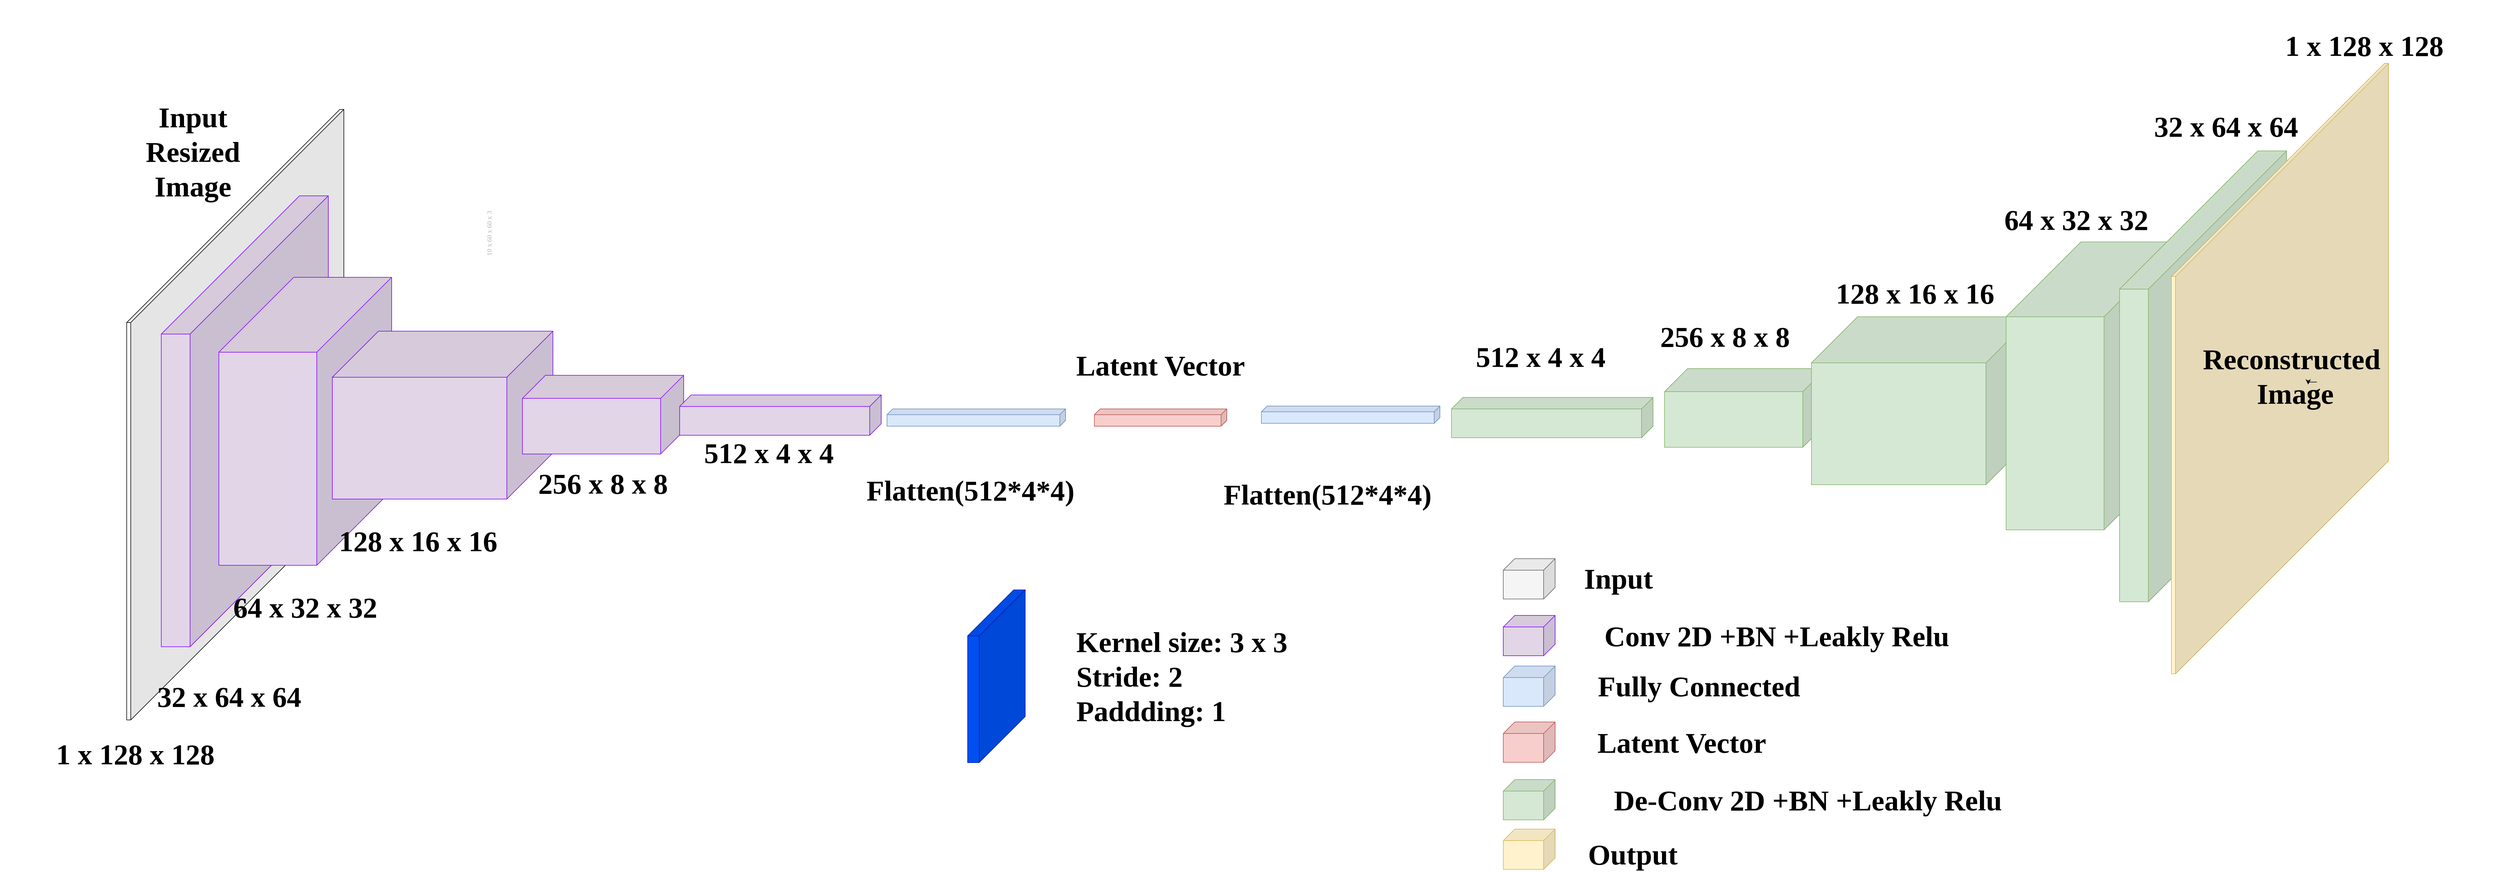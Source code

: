 <mxfile version="22.1.21" type="device">
  <diagram id="QJjx0-fPxzvcmYibJWj1" name="Page-1">
    <mxGraphModel dx="7667" dy="5143" grid="1" gridSize="10" guides="1" tooltips="1" connect="1" arrows="1" fold="1" page="1" pageScale="1" pageWidth="827" pageHeight="583" math="0" shadow="0">
      <root>
        <mxCell id="0" />
        <mxCell id="1" parent="0" />
        <mxCell id="blNM8BoiTD18sQooyiQy-178" value="" style="group" vertex="1" connectable="0" parent="1">
          <mxGeometry x="-480" y="-220.0" width="4339.5" height="1509.55" as="geometry" />
        </mxCell>
        <mxCell id="blNM8BoiTD18sQooyiQy-156" value="&lt;b&gt;1 x 128 x 128&lt;/b&gt;" style="text;html=1;strokeColor=none;fillColor=none;align=center;verticalAlign=middle;whiteSpace=wrap;rounded=0;rotation=0;fontFamily=Georgia;fontSize=50;" vertex="1" parent="blNM8BoiTD18sQooyiQy-178">
          <mxGeometry y="1300" width="469.5" height="18.55" as="geometry" />
        </mxCell>
        <mxCell id="blNM8BoiTD18sQooyiQy-228" value="" style="group" vertex="1" connectable="0" parent="blNM8BoiTD18sQooyiQy-178">
          <mxGeometry x="163" width="4176.5" height="1509.55" as="geometry" />
        </mxCell>
        <mxCell id="21" value="" style="shape=cube;whiteSpace=wrap;html=1;boundedLbl=1;backgroundOutline=1;darkOpacity=0.05;darkOpacity2=0.1;size=370;direction=east;flipH=1;fontFamily=Georgia;shadow=0;" parent="blNM8BoiTD18sQooyiQy-228" vertex="1">
          <mxGeometry x="57" y="190.0" width="377" height="1060" as="geometry" />
        </mxCell>
        <mxCell id="4f-DMQIj-ya-iA7LCkDa-1" value="" style="shape=cube;whiteSpace=wrap;html=1;boundedLbl=1;backgroundOutline=1;darkOpacity=0.05;darkOpacity2=0.1;size=240;direction=east;flipH=1;fillColor=#e1d5e7;strokeColor=#7F00FF;fontFamily=Georgia;" parent="blNM8BoiTD18sQooyiQy-228" vertex="1">
          <mxGeometry x="117" y="340.0" width="290" height="782.87" as="geometry" />
        </mxCell>
        <mxCell id="4f-DMQIj-ya-iA7LCkDa-29" value="&lt;b style=&quot;font-size: 50px;&quot;&gt;&lt;font style=&quot;font-size: 50px;&quot;&gt;Conv 2D +BN +Leakly Relu&lt;br style=&quot;font-size: 50px;&quot;&gt;&lt;/font&gt;&lt;/b&gt;" style="text;html=1;strokeColor=none;fillColor=none;align=center;verticalAlign=middle;whiteSpace=wrap;rounded=0;rotation=0;fontFamily=Georgia;fontSize=50;" parent="blNM8BoiTD18sQooyiQy-228" vertex="1">
          <mxGeometry x="2497" y="1093.55" width="850" height="20" as="geometry" />
        </mxCell>
        <mxCell id="4f-DMQIj-ya-iA7LCkDa-38" value="10 x 60 x 60 x 3" style="text;html=1;strokeColor=none;fillColor=none;align=center;verticalAlign=middle;whiteSpace=wrap;rounded=0;fontFamily=Georgia;rotation=-90;fontColor=#B3B3B3;" parent="blNM8BoiTD18sQooyiQy-228" vertex="1">
          <mxGeometry x="637" y="390.0" width="99" height="30" as="geometry" />
        </mxCell>
        <mxCell id="blNM8BoiTD18sQooyiQy-48" value="" style="shape=cube;whiteSpace=wrap;html=1;boundedLbl=1;backgroundOutline=1;darkOpacity=0.05;darkOpacity2=0.1;size=130;direction=east;flipH=1;fillColor=#e1d5e7;strokeColor=#7F00FF;fontFamily=Georgia;" vertex="1" parent="blNM8BoiTD18sQooyiQy-228">
          <mxGeometry x="217" y="481.44" width="300" height="500" as="geometry" />
        </mxCell>
        <mxCell id="blNM8BoiTD18sQooyiQy-49" value="" style="shape=cube;whiteSpace=wrap;html=1;boundedLbl=1;backgroundOutline=1;darkOpacity=0.05;darkOpacity2=0.1;size=80;direction=east;flipH=1;fillColor=#e1d5e7;strokeColor=#7F00FF;fontFamily=Georgia;" vertex="1" parent="blNM8BoiTD18sQooyiQy-228">
          <mxGeometry x="414" y="575.01" width="383" height="291.44" as="geometry" />
        </mxCell>
        <mxCell id="blNM8BoiTD18sQooyiQy-50" value="" style="shape=cube;whiteSpace=wrap;html=1;boundedLbl=1;backgroundOutline=1;darkOpacity=0.05;darkOpacity2=0.1;size=40;direction=east;flipH=1;fillColor=#e1d5e7;strokeColor=#7F00FF;fontFamily=Georgia;" vertex="1" parent="blNM8BoiTD18sQooyiQy-228">
          <mxGeometry x="744" y="651.68" width="280" height="136.63" as="geometry" />
        </mxCell>
        <mxCell id="blNM8BoiTD18sQooyiQy-54" value="" style="shape=cube;whiteSpace=wrap;html=1;boundedLbl=1;backgroundOutline=1;darkOpacity=0.05;darkOpacity2=0.1;size=20;direction=east;flipH=1;fillColor=#e1d5e7;strokeColor=#7F00FF;fontFamily=Georgia;" vertex="1" parent="blNM8BoiTD18sQooyiQy-228">
          <mxGeometry x="1017" y="685.73" width="350" height="70" as="geometry" />
        </mxCell>
        <mxCell id="blNM8BoiTD18sQooyiQy-70" value="" style="shape=cube;whiteSpace=wrap;html=1;boundedLbl=1;backgroundOutline=1;darkOpacity=0.05;darkOpacity2=0.1;size=10;direction=east;flipH=1;fillColor=#dae8fc;strokeColor=#6c8ebf;fontFamily=Georgia;" vertex="1" parent="blNM8BoiTD18sQooyiQy-228">
          <mxGeometry x="1377" y="710" width="310" height="30" as="geometry" />
        </mxCell>
        <mxCell id="blNM8BoiTD18sQooyiQy-92" value="" style="shape=cube;whiteSpace=wrap;html=1;boundedLbl=1;backgroundOutline=1;darkOpacity=0.05;darkOpacity2=0.1;size=20;direction=east;flipH=1;fillColor=#d5e8d4;strokeColor=#82b366;fontFamily=Georgia;" vertex="1" parent="blNM8BoiTD18sQooyiQy-228">
          <mxGeometry x="2357" y="690" width="350" height="70" as="geometry" />
        </mxCell>
        <mxCell id="blNM8BoiTD18sQooyiQy-93" value="" style="shape=cube;whiteSpace=wrap;html=1;boundedLbl=1;backgroundOutline=1;darkOpacity=0.05;darkOpacity2=0.1;size=40;direction=east;flipH=1;fillColor=#d5e8d4;strokeColor=#82b366;fontFamily=Georgia;" vertex="1" parent="blNM8BoiTD18sQooyiQy-228">
          <mxGeometry x="2727" y="640" width="280" height="136.63" as="geometry" />
        </mxCell>
        <mxCell id="blNM8BoiTD18sQooyiQy-94" value="" style="shape=cube;whiteSpace=wrap;html=1;boundedLbl=1;backgroundOutline=1;darkOpacity=0.05;darkOpacity2=0.1;size=80;direction=east;flipH=1;fillColor=#d5e8d4;strokeColor=#82b366;fontFamily=Georgia;" vertex="1" parent="blNM8BoiTD18sQooyiQy-228">
          <mxGeometry x="2982" y="550" width="383" height="291.44" as="geometry" />
        </mxCell>
        <mxCell id="blNM8BoiTD18sQooyiQy-95" value="" style="shape=cube;whiteSpace=wrap;html=1;boundedLbl=1;backgroundOutline=1;darkOpacity=0.05;darkOpacity2=0.1;size=130;direction=east;flipH=1;fillColor=#d5e8d4;strokeColor=#82b366;fontFamily=Georgia;" vertex="1" parent="blNM8BoiTD18sQooyiQy-228">
          <mxGeometry x="3320" y="420.0" width="300" height="500" as="geometry" />
        </mxCell>
        <mxCell id="blNM8BoiTD18sQooyiQy-96" value="" style="shape=cube;whiteSpace=wrap;html=1;boundedLbl=1;backgroundOutline=1;darkOpacity=0.05;darkOpacity2=0.1;size=240;direction=east;flipH=1;fillColor=#d5e8d4;strokeColor=#82b366;fontFamily=Georgia;" vertex="1" parent="blNM8BoiTD18sQooyiQy-228">
          <mxGeometry x="3517" y="262.0" width="290" height="782.87" as="geometry" />
        </mxCell>
        <mxCell id="blNM8BoiTD18sQooyiQy-97" value="" style="shape=cube;whiteSpace=wrap;html=1;boundedLbl=1;backgroundOutline=1;darkOpacity=0.05;darkOpacity2=0.1;size=370;direction=east;flipH=1;fontFamily=Georgia;shadow=0;fillColor=#fff2cc;strokeColor=#d6b656;" vertex="1" parent="blNM8BoiTD18sQooyiQy-228">
          <mxGeometry x="3607" y="110.0" width="377" height="1060" as="geometry" />
        </mxCell>
        <mxCell id="blNM8BoiTD18sQooyiQy-85" value="&lt;b style=&quot;font-size: 50px;&quot;&gt;&lt;font style=&quot;font-size: 50px;&quot;&gt;Reconstructed&amp;nbsp;&lt;br style=&quot;font-size: 50px;&quot;&gt;Image&lt;br style=&quot;font-size: 50px;&quot;&gt;&lt;/font&gt;&lt;/b&gt;" style="text;html=1;strokeColor=none;fillColor=none;align=center;verticalAlign=middle;whiteSpace=wrap;rounded=0;rotation=0;fontFamily=Georgia;fontSize=50;" vertex="1" parent="blNM8BoiTD18sQooyiQy-228">
          <mxGeometry x="3747" y="643.43" width="150" height="20" as="geometry" />
        </mxCell>
        <mxCell id="blNM8BoiTD18sQooyiQy-114" value="" style="shape=cube;whiteSpace=wrap;html=1;boundedLbl=1;backgroundOutline=1;darkOpacity=0.05;darkOpacity2=0.1;size=10;direction=east;flipH=1;fillColor=#f8cecc;strokeColor=#b85450;fontFamily=Georgia;" vertex="1" parent="blNM8BoiTD18sQooyiQy-228">
          <mxGeometry x="1737" y="710" width="230" height="30" as="geometry" />
        </mxCell>
        <mxCell id="blNM8BoiTD18sQooyiQy-115" value="" style="shape=cube;whiteSpace=wrap;html=1;boundedLbl=1;backgroundOutline=1;darkOpacity=0.05;darkOpacity2=0.1;size=10;direction=east;flipH=1;fillColor=#dae8fc;strokeColor=#6c8ebf;fontFamily=Georgia;" vertex="1" parent="blNM8BoiTD18sQooyiQy-228">
          <mxGeometry x="2027" y="705" width="310" height="30" as="geometry" />
        </mxCell>
        <mxCell id="blNM8BoiTD18sQooyiQy-127" value="&lt;b style=&quot;font-size: 50px;&quot;&gt;&lt;font style=&quot;font-size: 50px;&quot;&gt;De-Conv 2D +BN +Leakly Relu&lt;br style=&quot;font-size: 50px;&quot;&gt;&lt;/font&gt;&lt;/b&gt;" style="text;html=1;strokeColor=none;fillColor=none;align=center;verticalAlign=middle;whiteSpace=wrap;rounded=0;rotation=0;fontFamily=Georgia;fontSize=50;" vertex="1" parent="blNM8BoiTD18sQooyiQy-228">
          <mxGeometry x="2571" y="1378.55" width="810" height="20" as="geometry" />
        </mxCell>
        <mxCell id="blNM8BoiTD18sQooyiQy-131" style="edgeStyle=orthogonalEdgeStyle;rounded=0;orthogonalLoop=1;jettySize=auto;html=1;exitX=0.75;exitY=1;exitDx=0;exitDy=0;entryX=0.65;entryY=1.21;entryDx=0;entryDy=0;entryPerimeter=0;" edge="1" parent="blNM8BoiTD18sQooyiQy-228" source="blNM8BoiTD18sQooyiQy-85" target="blNM8BoiTD18sQooyiQy-85">
          <mxGeometry relative="1" as="geometry" />
        </mxCell>
        <mxCell id="blNM8BoiTD18sQooyiQy-149" value="&lt;b style=&quot;font-size: 50px;&quot;&gt;&lt;font style=&quot;font-size: 50px;&quot;&gt;Input Resized Image&lt;br style=&quot;font-size: 50px;&quot;&gt;&lt;/font&gt;&lt;/b&gt;" style="text;html=1;strokeColor=none;fillColor=none;align=center;verticalAlign=middle;whiteSpace=wrap;rounded=0;rotation=0;fontFamily=Georgia;fontSize=50;" vertex="1" parent="blNM8BoiTD18sQooyiQy-228">
          <mxGeometry x="97" width="150" height="526.57" as="geometry" />
        </mxCell>
        <mxCell id="blNM8BoiTD18sQooyiQy-152" value="" style="group" vertex="1" connectable="0" parent="blNM8BoiTD18sQooyiQy-228">
          <mxGeometry x="2447" y="970" width="670" height="539.55" as="geometry" />
        </mxCell>
        <mxCell id="blNM8BoiTD18sQooyiQy-123" value="" style="shape=cube;whiteSpace=wrap;html=1;boundedLbl=1;backgroundOutline=1;darkOpacity=0.05;darkOpacity2=0.1;size=20;direction=east;flipH=1;fillColor=#e1d5e7;strokeColor=#7F00FF;fontFamily=Georgia;" vertex="1" parent="blNM8BoiTD18sQooyiQy-152">
          <mxGeometry y="98.55" width="90" height="70" as="geometry" />
        </mxCell>
        <mxCell id="blNM8BoiTD18sQooyiQy-124" value="" style="shape=cube;whiteSpace=wrap;html=1;boundedLbl=1;backgroundOutline=1;darkOpacity=0.05;darkOpacity2=0.1;size=20;direction=east;flipH=1;fillColor=#dae8fc;strokeColor=#6c8ebf;fontFamily=Georgia;" vertex="1" parent="blNM8BoiTD18sQooyiQy-152">
          <mxGeometry y="186.42" width="90" height="70" as="geometry" />
        </mxCell>
        <mxCell id="blNM8BoiTD18sQooyiQy-125" value="" style="shape=cube;whiteSpace=wrap;html=1;boundedLbl=1;backgroundOutline=1;darkOpacity=0.05;darkOpacity2=0.1;size=20;direction=east;flipH=1;fillColor=#f8cecc;strokeColor=#b85450;fontFamily=Georgia;" vertex="1" parent="blNM8BoiTD18sQooyiQy-152">
          <mxGeometry y="283.55" width="90" height="70" as="geometry" />
        </mxCell>
        <mxCell id="blNM8BoiTD18sQooyiQy-126" value="" style="shape=cube;whiteSpace=wrap;html=1;boundedLbl=1;backgroundOutline=1;darkOpacity=0.05;darkOpacity2=0.1;size=20;direction=east;flipH=1;fillColor=#d5e8d4;strokeColor=#82b366;fontFamily=Georgia;" vertex="1" parent="blNM8BoiTD18sQooyiQy-152">
          <mxGeometry y="383.55" width="90" height="70" as="geometry" />
        </mxCell>
        <mxCell id="blNM8BoiTD18sQooyiQy-128" value="&lt;b style=&quot;font-size: 50px;&quot;&gt;&lt;font style=&quot;font-size: 50px;&quot;&gt;Latent Vector&lt;br style=&quot;font-size: 50px;&quot;&gt;&lt;/font&gt;&lt;/b&gt;" style="text;html=1;strokeColor=none;fillColor=none;align=center;verticalAlign=middle;whiteSpace=wrap;rounded=0;rotation=0;fontFamily=Georgia;fontSize=50;" vertex="1" parent="blNM8BoiTD18sQooyiQy-152">
          <mxGeometry x="60" y="308.55" width="500" height="20" as="geometry" />
        </mxCell>
        <mxCell id="blNM8BoiTD18sQooyiQy-129" value="&lt;b style=&quot;font-size: 50px;&quot;&gt;&lt;font style=&quot;font-size: 50px;&quot;&gt;Fully Connected&lt;br style=&quot;font-size: 50px;&quot;&gt;&lt;/font&gt;&lt;/b&gt;" style="text;html=1;strokeColor=none;fillColor=none;align=center;verticalAlign=middle;whiteSpace=wrap;rounded=0;rotation=0;fontFamily=Georgia;fontSize=50;" vertex="1" parent="blNM8BoiTD18sQooyiQy-152">
          <mxGeometry x="10" y="211.42" width="660" height="20" as="geometry" />
        </mxCell>
        <mxCell id="blNM8BoiTD18sQooyiQy-132" value="" style="shape=cube;whiteSpace=wrap;html=1;boundedLbl=1;backgroundOutline=1;darkOpacity=0.05;darkOpacity2=0.1;size=20;direction=east;flipH=1;fillColor=#f5f5f5;strokeColor=#666666;fontFamily=Georgia;fontColor=#333333;" vertex="1" parent="blNM8BoiTD18sQooyiQy-152">
          <mxGeometry width="90" height="70" as="geometry" />
        </mxCell>
        <mxCell id="blNM8BoiTD18sQooyiQy-133" value="&lt;b style=&quot;font-size: 50px;&quot;&gt;&lt;font style=&quot;font-size: 50px;&quot;&gt;Input&lt;br style=&quot;font-size: 50px;&quot;&gt;&lt;/font&gt;&lt;/b&gt;" style="text;html=1;strokeColor=none;fillColor=none;align=center;verticalAlign=middle;whiteSpace=wrap;rounded=0;rotation=0;fontFamily=Georgia;fontSize=50;" vertex="1" parent="blNM8BoiTD18sQooyiQy-152">
          <mxGeometry x="140" y="25" width="120" height="18.55" as="geometry" />
        </mxCell>
        <mxCell id="blNM8BoiTD18sQooyiQy-135" value="" style="shape=cube;whiteSpace=wrap;html=1;boundedLbl=1;backgroundOutline=1;darkOpacity=0.05;darkOpacity2=0.1;size=20;direction=east;flipH=1;fillColor=#fff2cc;strokeColor=#d6b656;fontFamily=Georgia;" vertex="1" parent="blNM8BoiTD18sQooyiQy-152">
          <mxGeometry y="469.55" width="90" height="70" as="geometry" />
        </mxCell>
        <mxCell id="blNM8BoiTD18sQooyiQy-137" value="&lt;b style=&quot;font-size: 50px;&quot;&gt;&lt;font style=&quot;font-size: 50px;&quot;&gt;Output&lt;br style=&quot;font-size: 50px;&quot;&gt;&lt;/font&gt;&lt;/b&gt;" style="text;html=1;strokeColor=none;fillColor=none;align=center;verticalAlign=middle;whiteSpace=wrap;rounded=0;rotation=0;fontFamily=Georgia;fontSize=50;" vertex="1" parent="blNM8BoiTD18sQooyiQy-152">
          <mxGeometry x="140" y="503.55" width="170" height="18.55" as="geometry" />
        </mxCell>
        <mxCell id="blNM8BoiTD18sQooyiQy-153" value="" style="group" vertex="1" connectable="0" parent="blNM8BoiTD18sQooyiQy-228">
          <mxGeometry x="1517" y="1024.14" width="650" height="300" as="geometry" />
        </mxCell>
        <mxCell id="blNM8BoiTD18sQooyiQy-140" value="" style="shape=cube;whiteSpace=wrap;html=1;boundedLbl=1;backgroundOutline=1;darkOpacity=0.05;darkOpacity2=0.1;size=80;direction=east;flipH=1;fontFamily=Georgia;shadow=0;fillColor=#0050ef;fontColor=#ffffff;strokeColor=#001DBC;" vertex="1" parent="blNM8BoiTD18sQooyiQy-153">
          <mxGeometry width="100" height="300" as="geometry" />
        </mxCell>
        <mxCell id="blNM8BoiTD18sQooyiQy-145" value="&lt;div style=&quot;text-align: left;&quot;&gt;&lt;b style=&quot;background-color: initial;&quot;&gt;Kernel size: 3 x 3&lt;/b&gt;&lt;/div&gt;&lt;b style=&quot;font-size: 50px;&quot;&gt;&lt;div style=&quot;text-align: left;&quot;&gt;&lt;b style=&quot;background-color: initial;&quot;&gt;Stride: 2&lt;/b&gt;&lt;/div&gt;&lt;font style=&quot;font-size: 50px;&quot;&gt;&lt;div style=&quot;text-align: left;&quot;&gt;&lt;b style=&quot;background-color: initial;&quot;&gt;Paddding: 1&lt;/b&gt;&lt;/div&gt;&lt;/font&gt;&lt;/b&gt;" style="text;html=1;strokeColor=none;fillColor=none;align=center;verticalAlign=middle;whiteSpace=wrap;rounded=0;rotation=0;fontFamily=Georgia;fontSize=50;" vertex="1" parent="blNM8BoiTD18sQooyiQy-228">
          <mxGeometry x="1654" y="1164.87" width="469.5" height="18.55" as="geometry" />
        </mxCell>
        <mxCell id="blNM8BoiTD18sQooyiQy-158" value="&lt;b&gt;32 x 64 x 64&lt;/b&gt;" style="text;html=1;strokeColor=none;fillColor=none;align=center;verticalAlign=middle;whiteSpace=wrap;rounded=0;rotation=0;fontFamily=Georgia;fontSize=50;" vertex="1" parent="blNM8BoiTD18sQooyiQy-228">
          <mxGeometry y="1200" width="469.5" height="18.55" as="geometry" />
        </mxCell>
        <mxCell id="blNM8BoiTD18sQooyiQy-159" value="&lt;b&gt;64 x 32 x 32&lt;/b&gt;" style="text;html=1;strokeColor=none;fillColor=none;align=center;verticalAlign=middle;whiteSpace=wrap;rounded=0;rotation=0;fontFamily=Georgia;fontSize=50;" vertex="1" parent="blNM8BoiTD18sQooyiQy-228">
          <mxGeometry x="132.25" y="1044.87" width="469.5" height="18.55" as="geometry" />
        </mxCell>
        <mxCell id="blNM8BoiTD18sQooyiQy-160" value="&lt;b&gt;128 x 16 x 16&lt;/b&gt;" style="text;html=1;strokeColor=none;fillColor=none;align=center;verticalAlign=middle;whiteSpace=wrap;rounded=0;rotation=0;fontFamily=Georgia;fontSize=50;" vertex="1" parent="blNM8BoiTD18sQooyiQy-228">
          <mxGeometry x="327.5" y="930" width="469.5" height="18.55" as="geometry" />
        </mxCell>
        <mxCell id="blNM8BoiTD18sQooyiQy-161" value="&lt;b&gt;256 x 8 x 8&lt;/b&gt;" style="text;html=1;strokeColor=none;fillColor=none;align=center;verticalAlign=middle;whiteSpace=wrap;rounded=0;rotation=0;fontFamily=Georgia;fontSize=50;" vertex="1" parent="blNM8BoiTD18sQooyiQy-228">
          <mxGeometry x="649.25" y="830" width="469.5" height="18.55" as="geometry" />
        </mxCell>
        <mxCell id="blNM8BoiTD18sQooyiQy-162" value="&lt;b&gt;512 x 4 x 4&lt;/b&gt;" style="text;html=1;strokeColor=none;fillColor=none;align=center;verticalAlign=middle;whiteSpace=wrap;rounded=0;rotation=0;fontFamily=Georgia;fontSize=50;" vertex="1" parent="blNM8BoiTD18sQooyiQy-228">
          <mxGeometry x="937" y="776.63" width="469.5" height="18.55" as="geometry" />
        </mxCell>
        <mxCell id="blNM8BoiTD18sQooyiQy-163" value="&lt;b&gt;Flatten(512*4*4)&lt;/b&gt;" style="text;html=1;strokeColor=none;fillColor=none;align=center;verticalAlign=middle;whiteSpace=wrap;rounded=0;rotation=0;fontFamily=Georgia;fontSize=50;" vertex="1" parent="blNM8BoiTD18sQooyiQy-228">
          <mxGeometry x="1287" y="841.44" width="469.5" height="18.55" as="geometry" />
        </mxCell>
        <mxCell id="blNM8BoiTD18sQooyiQy-164" value="&lt;b&gt;Latent Vector&lt;/b&gt;" style="text;html=1;strokeColor=none;fillColor=none;align=center;verticalAlign=middle;whiteSpace=wrap;rounded=0;rotation=0;fontFamily=Georgia;fontSize=50;" vertex="1" parent="blNM8BoiTD18sQooyiQy-228">
          <mxGeometry x="1617.25" y="624.88" width="469.5" height="18.55" as="geometry" />
        </mxCell>
        <mxCell id="blNM8BoiTD18sQooyiQy-167" value="&lt;b&gt;512 x 4 x 4&lt;/b&gt;" style="text;html=1;strokeColor=none;fillColor=none;align=center;verticalAlign=middle;whiteSpace=wrap;rounded=0;rotation=0;fontFamily=Georgia;fontSize=50;" vertex="1" parent="blNM8BoiTD18sQooyiQy-228">
          <mxGeometry x="2277" y="610.0" width="469.5" height="18.55" as="geometry" />
        </mxCell>
        <mxCell id="blNM8BoiTD18sQooyiQy-168" value="&lt;b&gt;256 x 8 x 8&lt;/b&gt;" style="text;html=1;strokeColor=none;fillColor=none;align=center;verticalAlign=middle;whiteSpace=wrap;rounded=0;rotation=0;fontFamily=Georgia;fontSize=50;" vertex="1" parent="blNM8BoiTD18sQooyiQy-228">
          <mxGeometry x="2597" y="575.01" width="469.5" height="18.55" as="geometry" />
        </mxCell>
        <mxCell id="blNM8BoiTD18sQooyiQy-170" value="&lt;b&gt;128 x 16 x 16&lt;/b&gt;" style="text;html=1;strokeColor=none;fillColor=none;align=center;verticalAlign=middle;whiteSpace=wrap;rounded=0;rotation=0;fontFamily=Georgia;fontSize=50;" vertex="1" parent="blNM8BoiTD18sQooyiQy-228">
          <mxGeometry x="2927" y="500.0" width="469.5" height="18.55" as="geometry" />
        </mxCell>
        <mxCell id="blNM8BoiTD18sQooyiQy-171" value="&lt;b&gt;64 x 32 x 32&lt;/b&gt;" style="text;html=1;strokeColor=none;fillColor=none;align=center;verticalAlign=middle;whiteSpace=wrap;rounded=0;rotation=0;fontFamily=Georgia;fontSize=50;" vertex="1" parent="blNM8BoiTD18sQooyiQy-228">
          <mxGeometry x="3207" y="371.45" width="469.5" height="18.55" as="geometry" />
        </mxCell>
        <mxCell id="blNM8BoiTD18sQooyiQy-172" value="&lt;b&gt;32 x 64 x 64&lt;/b&gt;" style="text;html=1;strokeColor=none;fillColor=none;align=center;verticalAlign=middle;whiteSpace=wrap;rounded=0;rotation=0;fontFamily=Georgia;fontSize=50;" vertex="1" parent="blNM8BoiTD18sQooyiQy-228">
          <mxGeometry x="3467" y="210.0" width="469.5" height="18.55" as="geometry" />
        </mxCell>
        <mxCell id="blNM8BoiTD18sQooyiQy-176" value="&lt;b&gt;1 x 128 x 128&lt;/b&gt;" style="text;html=1;strokeColor=none;fillColor=none;align=center;verticalAlign=middle;whiteSpace=wrap;rounded=0;rotation=0;fontFamily=Georgia;fontSize=50;" vertex="1" parent="blNM8BoiTD18sQooyiQy-228">
          <mxGeometry x="3707" y="70.0" width="469.5" height="18.55" as="geometry" />
        </mxCell>
        <mxCell id="blNM8BoiTD18sQooyiQy-177" value="&lt;b&gt;Flatten(512*4*4)&lt;/b&gt;" style="text;html=1;strokeColor=none;fillColor=none;align=center;verticalAlign=middle;whiteSpace=wrap;rounded=0;rotation=0;fontFamily=Georgia;fontSize=50;" vertex="1" parent="blNM8BoiTD18sQooyiQy-228">
          <mxGeometry x="1907" y="848.55" width="469.5" height="18.55" as="geometry" />
        </mxCell>
      </root>
    </mxGraphModel>
  </diagram>
</mxfile>

